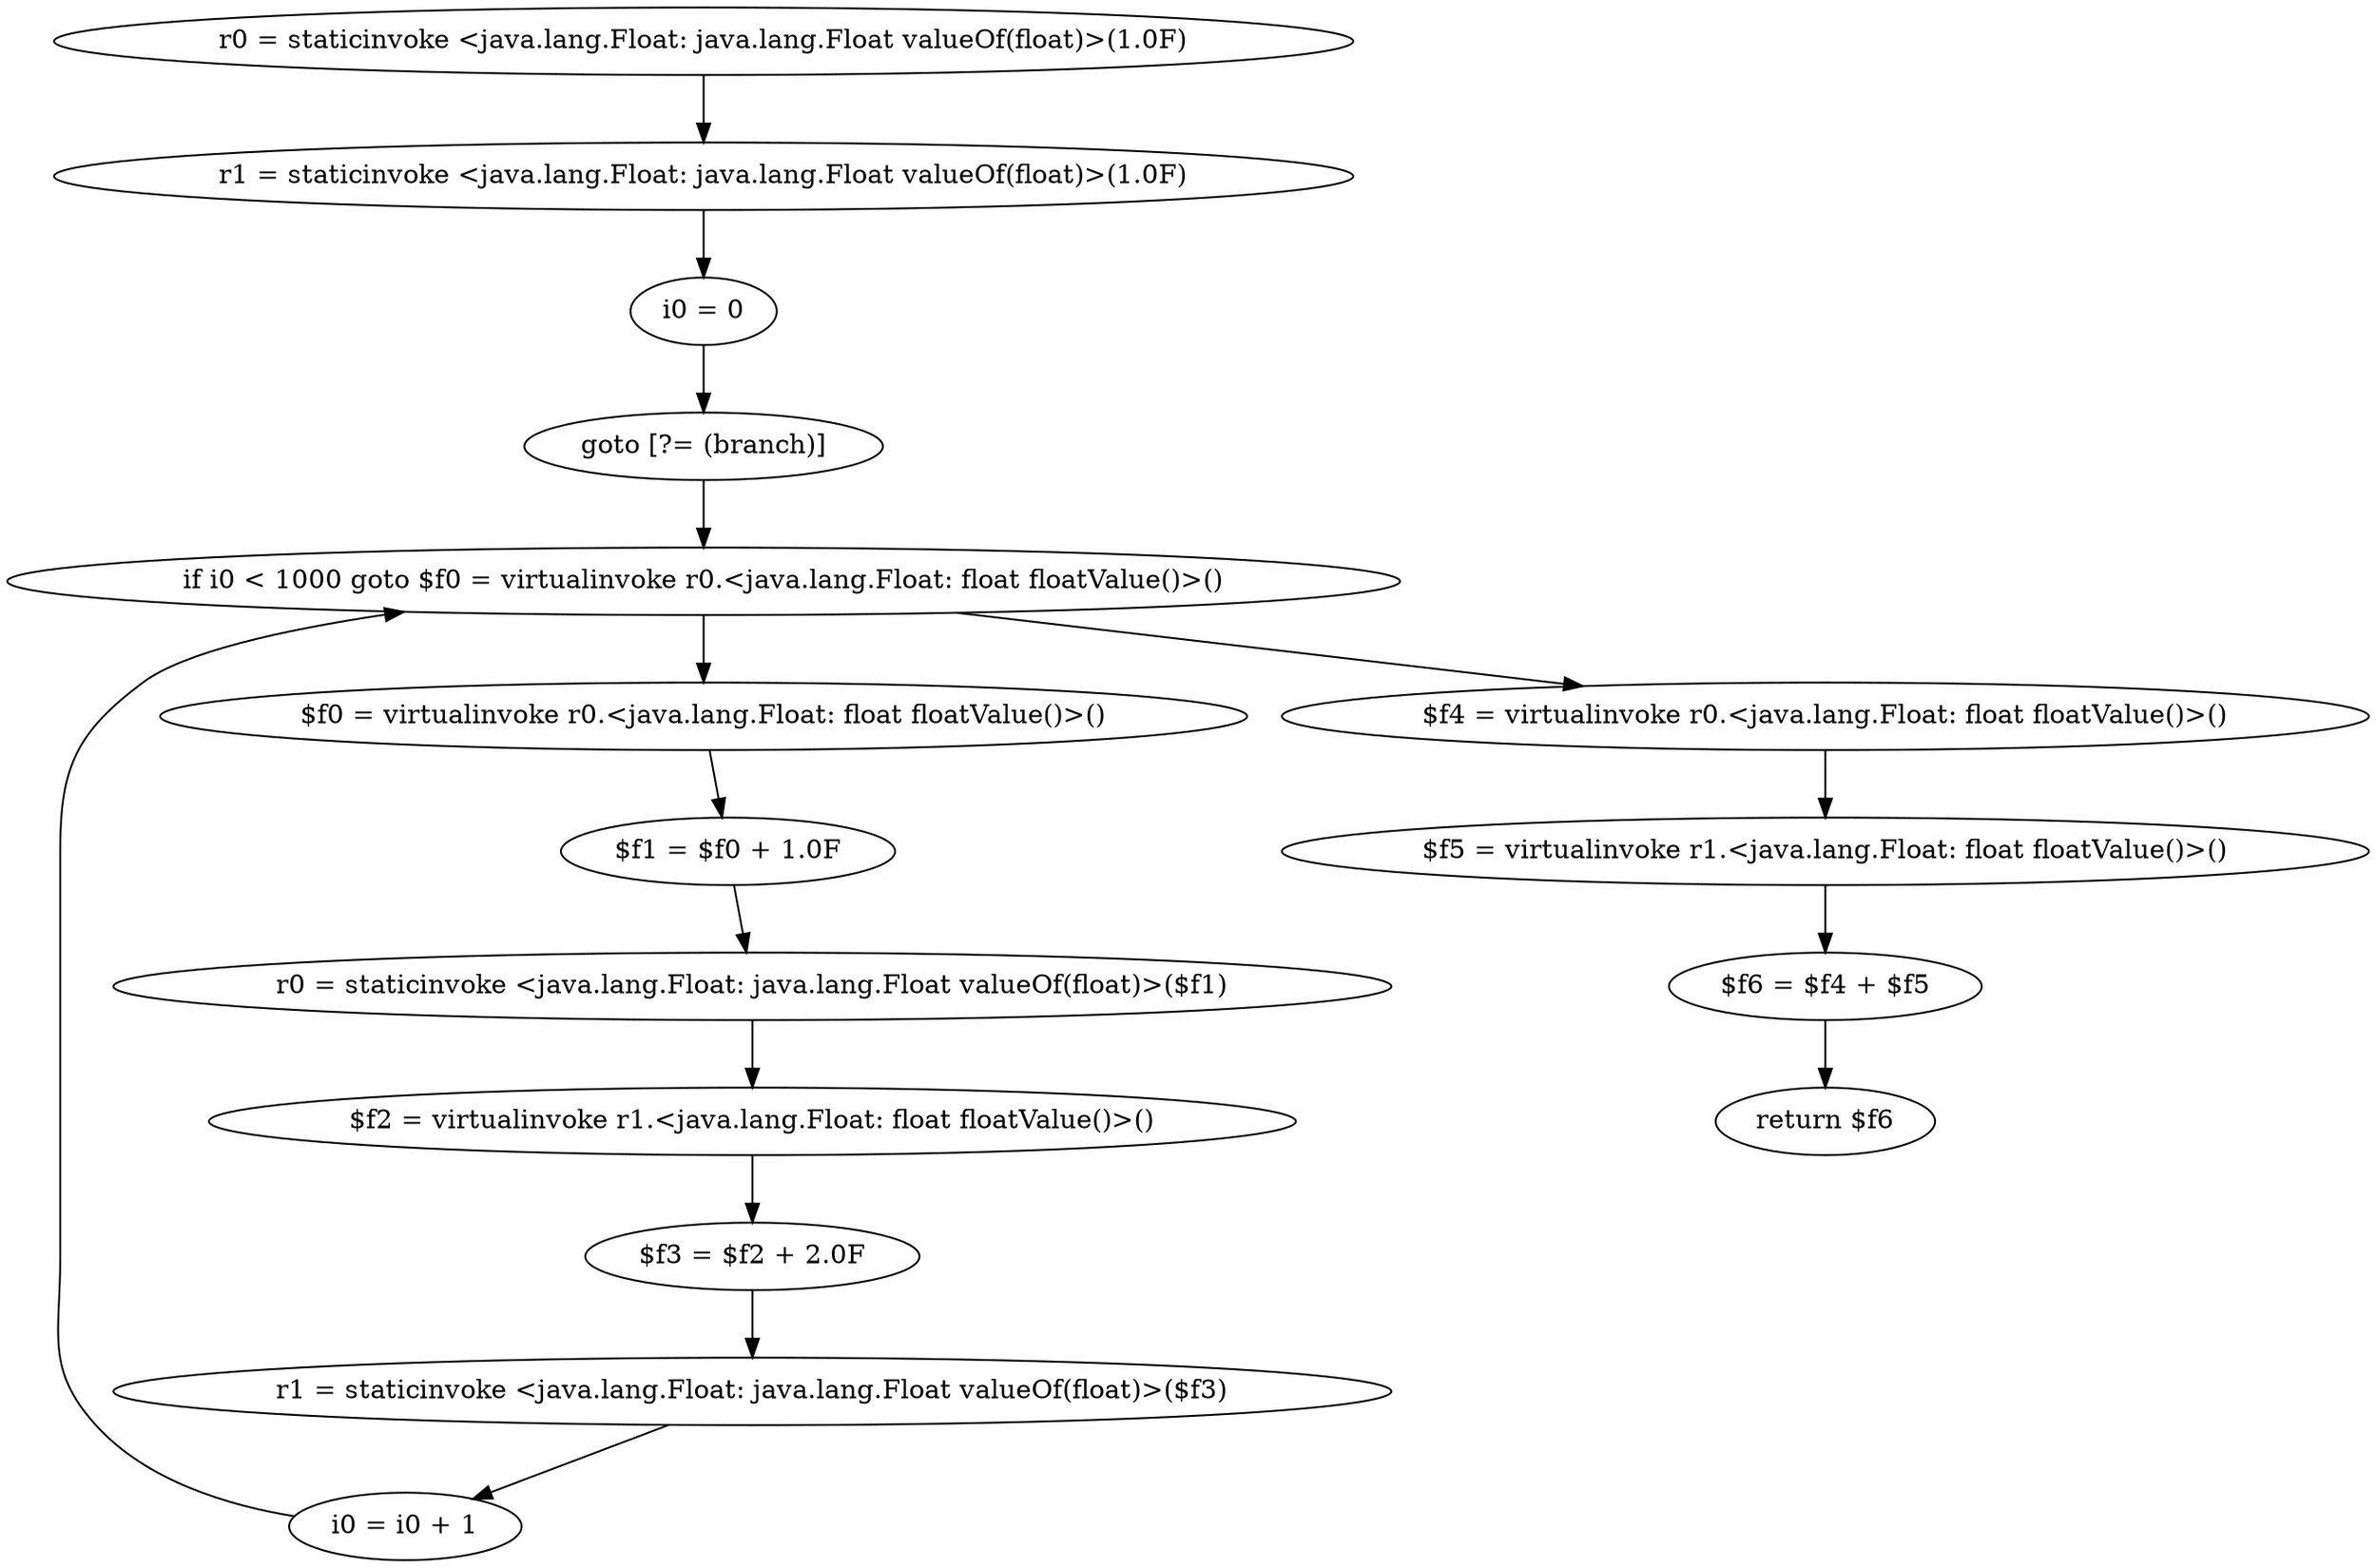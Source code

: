 digraph "unitGraph" {
    "r0 = staticinvoke <java.lang.Float: java.lang.Float valueOf(float)>(1.0F)"
    "r1 = staticinvoke <java.lang.Float: java.lang.Float valueOf(float)>(1.0F)"
    "i0 = 0"
    "goto [?= (branch)]"
    "$f0 = virtualinvoke r0.<java.lang.Float: float floatValue()>()"
    "$f1 = $f0 + 1.0F"
    "r0 = staticinvoke <java.lang.Float: java.lang.Float valueOf(float)>($f1)"
    "$f2 = virtualinvoke r1.<java.lang.Float: float floatValue()>()"
    "$f3 = $f2 + 2.0F"
    "r1 = staticinvoke <java.lang.Float: java.lang.Float valueOf(float)>($f3)"
    "i0 = i0 + 1"
    "if i0 < 1000 goto $f0 = virtualinvoke r0.<java.lang.Float: float floatValue()>()"
    "$f4 = virtualinvoke r0.<java.lang.Float: float floatValue()>()"
    "$f5 = virtualinvoke r1.<java.lang.Float: float floatValue()>()"
    "$f6 = $f4 + $f5"
    "return $f6"
    "r0 = staticinvoke <java.lang.Float: java.lang.Float valueOf(float)>(1.0F)"->"r1 = staticinvoke <java.lang.Float: java.lang.Float valueOf(float)>(1.0F)";
    "r1 = staticinvoke <java.lang.Float: java.lang.Float valueOf(float)>(1.0F)"->"i0 = 0";
    "i0 = 0"->"goto [?= (branch)]";
    "goto [?= (branch)]"->"if i0 < 1000 goto $f0 = virtualinvoke r0.<java.lang.Float: float floatValue()>()";
    "$f0 = virtualinvoke r0.<java.lang.Float: float floatValue()>()"->"$f1 = $f0 + 1.0F";
    "$f1 = $f0 + 1.0F"->"r0 = staticinvoke <java.lang.Float: java.lang.Float valueOf(float)>($f1)";
    "r0 = staticinvoke <java.lang.Float: java.lang.Float valueOf(float)>($f1)"->"$f2 = virtualinvoke r1.<java.lang.Float: float floatValue()>()";
    "$f2 = virtualinvoke r1.<java.lang.Float: float floatValue()>()"->"$f3 = $f2 + 2.0F";
    "$f3 = $f2 + 2.0F"->"r1 = staticinvoke <java.lang.Float: java.lang.Float valueOf(float)>($f3)";
    "r1 = staticinvoke <java.lang.Float: java.lang.Float valueOf(float)>($f3)"->"i0 = i0 + 1";
    "i0 = i0 + 1"->"if i0 < 1000 goto $f0 = virtualinvoke r0.<java.lang.Float: float floatValue()>()";
    "if i0 < 1000 goto $f0 = virtualinvoke r0.<java.lang.Float: float floatValue()>()"->"$f4 = virtualinvoke r0.<java.lang.Float: float floatValue()>()";
    "if i0 < 1000 goto $f0 = virtualinvoke r0.<java.lang.Float: float floatValue()>()"->"$f0 = virtualinvoke r0.<java.lang.Float: float floatValue()>()";
    "$f4 = virtualinvoke r0.<java.lang.Float: float floatValue()>()"->"$f5 = virtualinvoke r1.<java.lang.Float: float floatValue()>()";
    "$f5 = virtualinvoke r1.<java.lang.Float: float floatValue()>()"->"$f6 = $f4 + $f5";
    "$f6 = $f4 + $f5"->"return $f6";
}

